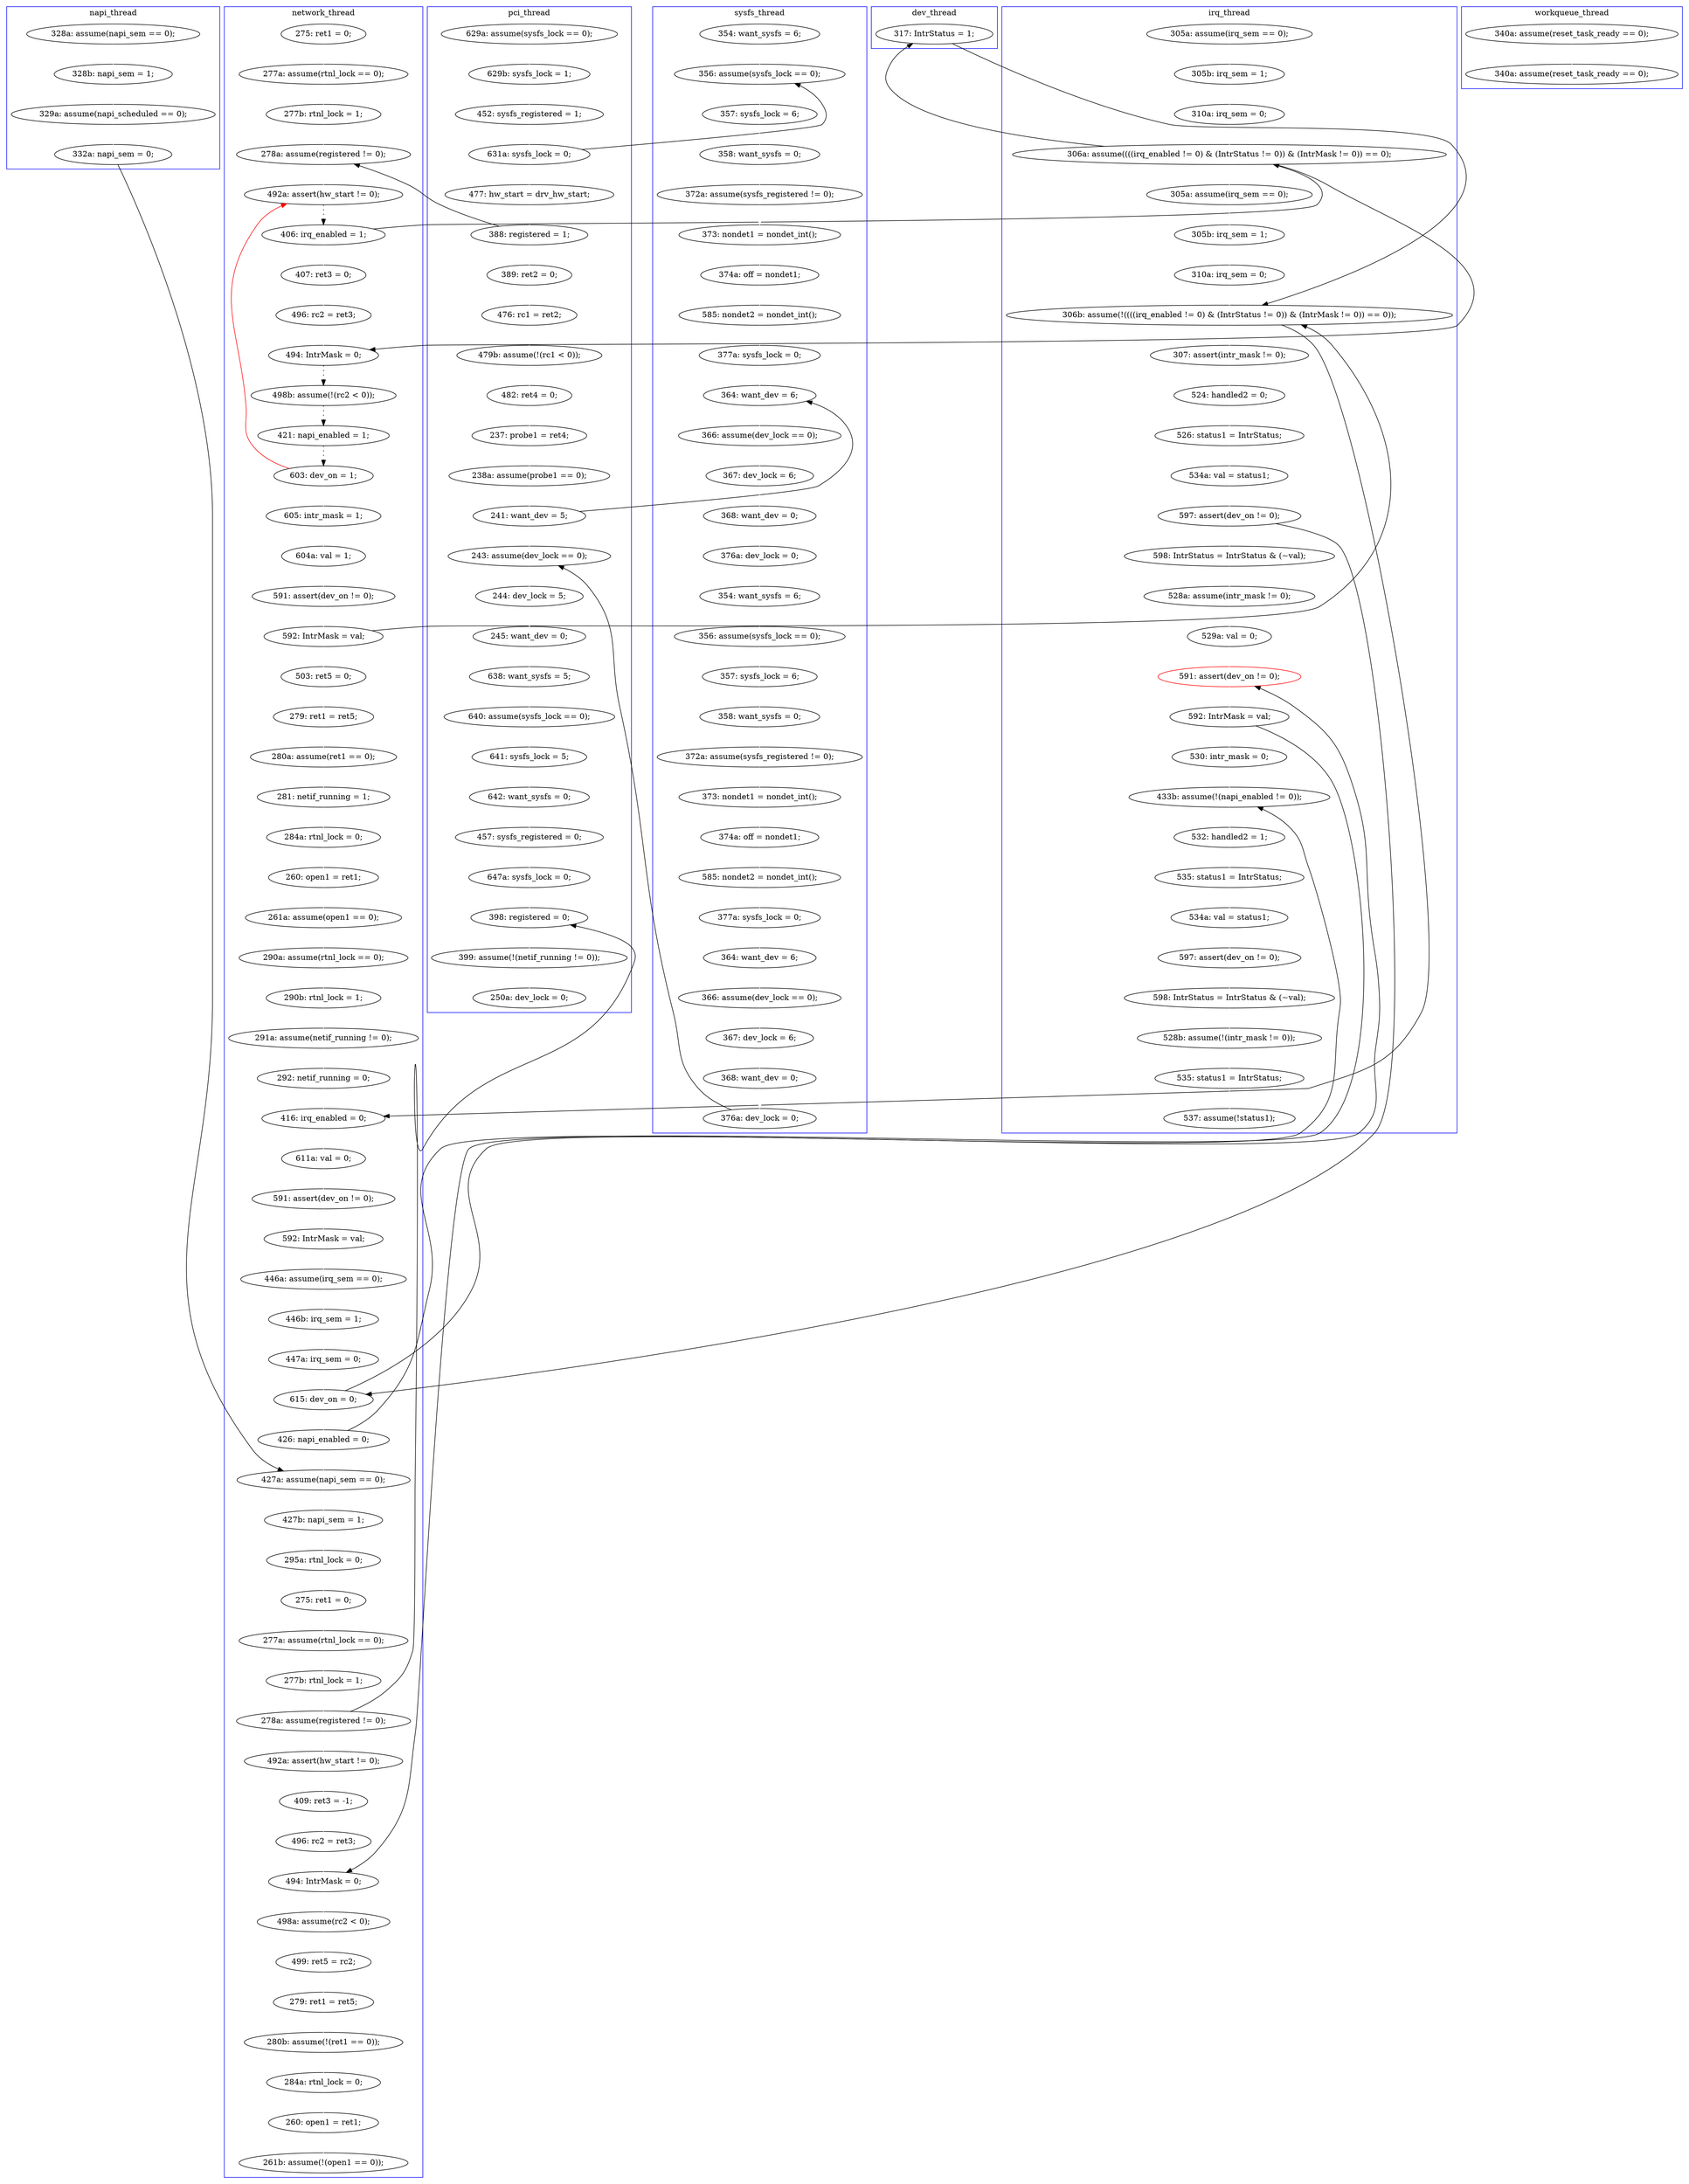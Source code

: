 digraph Counterexample {
	152 -> 154 [color = white, style = solid]
	109 -> 148 [color = black, style = solid, constraint = false]
	303 -> 321 [color = white, style = solid]
	145 -> 147 [color = white, style = solid]
	188 -> 202 [color = white, style = solid]
	54 -> 93 [color = white, style = solid]
	298 -> 305 [color = white, style = solid]
	154 -> 155 [color = white, style = solid]
	257 -> 259 [color = white, style = solid]
	323 -> 333 [color = white, style = solid]
	189 -> 193 [color = white, style = solid]
	36 -> 40 [color = white, style = solid]
	122 -> 123 [color = white, style = solid]
	269 -> 271 [color = white, style = solid]
	50 -> 53 [color = white, style = solid]
	210 -> 212 [color = white, style = solid]
	216 -> 219 [color = white, style = solid]
	170 -> 171 [color = white, style = solid]
	240 -> 283 [color = black, style = solid, constraint = false]
	129 -> 132 [color = white, style = solid]
	220 -> 221 [color = white, style = solid]
	113 -> 114 [color = white, style = solid]
	173 -> 174 [color = white, style = solid]
	127 -> 128 [color = white, style = solid]
	53 -> 54 [color = white, style = solid]
	148 -> 149 [color = white, style = solid]
	47 -> 48 [color = white, style = solid]
	72 -> 73 [color = white, style = solid]
	141 -> 142 [color = white, style = solid]
	245 -> 248 [color = white, style = solid]
	136 -> 137 [color = white, style = solid]
	92 -> 113 [color = black, style = dotted]
	81 -> 82 [color = white, style = solid]
	157 -> 159 [color = white, style = solid]
	248 -> 254 [color = white, style = solid]
	188 -> 189 [color = black, style = solid, constraint = false]
	254 -> 256 [color = white, style = solid]
	118 -> 119 [color = white, style = solid]
	85 -> 87 [color = black, style = solid, constraint = false]
	115 -> 118 [color = white, style = solid]
	301 -> 303 [color = white, style = solid]
	69 -> 196 [color = white, style = solid]
	164 -> 195 [color = white, style = solid]
	209 -> 210 [color = white, style = solid]
	116 -> 136 [color = white, style = solid]
	321 -> 323 [color = white, style = solid]
	93 -> 96 [color = white, style = solid]
	256 -> 257 [color = white, style = solid]
	83 -> 87 [color = white, style = solid]
	240 -> 244 [color = white, style = solid]
	222 -> 233 [color = white, style = solid]
	237 -> 273 [color = black, style = solid, constraint = false]
	296 -> 297 [color = white, style = solid]
	109 -> 234 [color = white, style = solid]
	184 -> 185 [color = white, style = solid]
	66 -> 69 [color = white, style = solid]
	286 -> 291 [color = white, style = solid]
	150 -> 151 [color = white, style = solid]
	273 -> 275 [color = white, style = solid]
	149 -> 150 [color = white, style = solid]
	119 -> 122 [color = white, style = solid]
	140 -> 141 [color = white, style = solid]
	215 -> 229 [color = black, style = solid, constraint = false]
	219 -> 225 [color = white, style = solid]
	212 -> 215 [color = white, style = solid]
	47 -> 59 [color = black, style = solid, constraint = false]
	101 -> 181 [color = white, style = solid]
	171 -> 173 [color = white, style = solid]
	229 -> 240 [color = white, style = solid]
	214 -> 220 [color = white, style = solid]
	215 -> 216 [color = white, style = solid]
	174 -> 189 [color = white, style = solid]
	73 -> 79 [color = white, style = solid]
	224 -> 226 [color = white, style = solid]
	113 -> 74 [color = red, style = solid, constraint = false]
	202 -> 209 [color = white, style = solid]
	196 -> 244 [color = black, style = solid, constraint = false]
	147 -> 148 [color = white, style = solid]
	119 -> 188 [color = black, style = solid, constraint = false]
	81 -> 85 [color = black, style = solid, constraint = false]
	29 -> 32 [color = white, style = solid]
	320 -> 322 [color = white, style = solid]
	291 -> 298 [color = white, style = solid]
	264 -> 269 [color = white, style = solid]
	161 -> 164 [color = white, style = solid]
	235 -> 236 [color = white, style = solid]
	244 -> 245 [color = white, style = solid]
	283 -> 286 [color = white, style = solid]
	278 -> 281 [color = white, style = solid]
	79 -> 85 [color = white, style = solid]
	128 -> 129 [color = white, style = solid]
	42 -> 56 [color = white, style = solid]
	36 -> 136 [color = black, style = solid, constraint = false]
	195 -> 214 [color = white, style = solid]
	309 -> 320 [color = white, style = solid]
	48 -> 50 [color = white, style = solid]
	160 -> 161 [color = white, style = solid]
	151 -> 152 [color = white, style = solid]
	159 -> 160 [color = white, style = solid]
	32 -> 36 [color = white, style = solid]
	56 -> 57 [color = white, style = solid]
	199 -> 223 [color = white, style = solid]
	114 -> 115 [color = white, style = solid]
	28 -> 29 [color = white, style = solid]
	40 -> 47 [color = white, style = solid]
	85 -> 184 [color = white, style = solid]
	96 -> 109 [color = white, style = solid]
	306 -> 309 [color = white, style = solid]
	85 -> 182 [color = black, style = solid, constraint = false]
	225 -> 232 [color = white, style = solid]
	123 -> 126 [color = white, style = solid]
	65 -> 66 [color = white, style = solid]
	259 -> 321 [color = black, style = solid, constraint = false]
	237 -> 242 [color = white, style = solid]
	259 -> 264 [color = white, style = solid]
	87 -> 89 [color = black, style = dotted]
	271 -> 273 [color = white, style = solid]
	156 -> 157 [color = white, style = solid]
	223 -> 224 [color = white, style = solid]
	137 -> 138 [color = white, style = solid]
	138 -> 140 [color = white, style = solid]
	284 -> 287 [color = white, style = solid]
	142 -> 145 [color = white, style = solid]
	242 -> 283 [color = white, style = solid]
	193 -> 198 [color = white, style = solid]
	57 -> 59 [color = white, style = solid]
	132 -> 170 [color = white, style = solid]
	226 -> 229 [color = white, style = solid]
	126 -> 127 [color = white, style = solid]
	233 -> 234 [color = black, style = solid, constraint = false]
	182 -> 188 [color = black, style = solid, constraint = false]
	281 -> 284 [color = white, style = solid]
	275 -> 276 [color = white, style = solid]
	82 -> 83 [color = white, style = solid]
	59 -> 74 [color = white, style = solid]
	276 -> 278 [color = white, style = solid]
	287 -> 290 [color = white, style = solid]
	185 -> 186 [color = white, style = solid]
	74 -> 81 [color = black, style = dotted]
	186 -> 188 [color = white, style = solid]
	234 -> 235 [color = white, style = solid]
	232 -> 237 [color = white, style = solid]
	221 -> 222 [color = white, style = solid]
	198 -> 199 [color = white, style = solid]
	294 -> 295 [color = white, style = solid]
	297 -> 301 [color = white, style = solid]
	295 -> 296 [color = white, style = solid]
	155 -> 156 [color = white, style = solid]
	89 -> 92 [color = black, style = dotted]
	305 -> 306 [color = white, style = solid]
	236 -> 294 [color = white, style = solid]
	229 -> 232 [color = black, style = solid, constraint = false]
	subgraph cluster7 {
		label = dev_thread
		color = blue
		182  [label = "317: IntrStatus = 1;"]
	}
	subgraph cluster5 {
		label = workqueue_thread
		color = blue
		101  [label = "340a: assume(reset_task_ready == 0);"]
		181  [label = "340a: assume(reset_task_ready == 0);"]
	}
	subgraph cluster3 {
		label = irq_thread
		color = blue
		309  [label = "528b: assume(!(intr_mask != 0));"]
		216  [label = "598: IntrStatus = IntrStatus & (~val);"]
		215  [label = "597: assert(dev_on != 0);"]
		219  [label = "528a: assume(intr_mask != 0);"]
		305  [label = "597: assert(dev_on != 0);"]
		72  [label = "305a: assume(irq_sem == 0);"]
		212  [label = "534a: val = status1;"]
		237  [label = "592: IntrMask = val;"]
		79  [label = "310a: irq_sem = 0;"]
		185  [label = "305b: irq_sem = 1;"]
		202  [label = "307: assert(intr_mask != 0);"]
		209  [label = "524: handled2 = 0;"]
		306  [label = "598: IntrStatus = IntrStatus & (~val);"]
		186  [label = "310a: irq_sem = 0;"]
		73  [label = "305b: irq_sem = 1;"]
		283  [label = "433b: assume(!(napi_enabled != 0));"]
		210  [label = "526: status1 = IntrStatus;"]
		232  [label = "591: assert(dev_on != 0);", color = red]
		85  [label = "306a: assume((((irq_enabled != 0) & (IntrStatus != 0)) & (IntrMask != 0)) == 0);"]
		225  [label = "529a: val = 0;"]
		242  [label = "530: intr_mask = 0;"]
		322  [label = "537: assume(!status1);"]
		184  [label = "305a: assume(irq_sem == 0);"]
		320  [label = "535: status1 = IntrStatus;"]
		298  [label = "534a: val = status1;"]
		286  [label = "532: handled2 = 1;"]
		291  [label = "535: status1 = IntrStatus;"]
		188  [label = "306b: assume(!((((irq_enabled != 0) & (IntrStatus != 0)) & (IntrMask != 0)) == 0));"]
	}
	subgraph cluster4 {
		label = napi_thread
		color = blue
		65  [label = "328a: assume(napi_sem == 0);"]
		196  [label = "332a: napi_sem = 0;"]
		66  [label = "328b: napi_sem = 1;"]
		69  [label = "329a: assume(napi_scheduled == 0);"]
	}
	subgraph cluster6 {
		label = sysfs_thread
		color = blue
		157  [label = "358: want_sysfs = 0;"]
		148  [label = "364: want_dev = 6;"]
		138  [label = "358: want_sysfs = 0;"]
		154  [label = "354: want_sysfs = 6;"]
		151  [label = "368: want_dev = 0;"]
		140  [label = "372a: assume(sysfs_registered != 0);"]
		141  [label = "373: nondet1 = nondet_int();"]
		164  [label = "585: nondet2 = nondet_int();"]
		142  [label = "374a: off = nondet1;"]
		233  [label = "376a: dev_lock = 0;"]
		150  [label = "367: dev_lock = 6;"]
		161  [label = "374a: off = nondet1;"]
		155  [label = "356: assume(sysfs_lock == 0);"]
		221  [label = "367: dev_lock = 6;"]
		145  [label = "585: nondet2 = nondet_int();"]
		149  [label = "366: assume(dev_lock == 0);"]
		137  [label = "357: sysfs_lock = 6;"]
		159  [label = "372a: assume(sysfs_registered != 0);"]
		147  [label = "377a: sysfs_lock = 0;"]
		160  [label = "373: nondet1 = nondet_int();"]
		152  [label = "376a: dev_lock = 0;"]
		156  [label = "357: sysfs_lock = 6;"]
		136  [label = "356: assume(sysfs_lock == 0);"]
		222  [label = "368: want_dev = 0;"]
		214  [label = "364: want_dev = 6;"]
		195  [label = "377a: sysfs_lock = 0;"]
		116  [label = "354: want_sysfs = 6;"]
		220  [label = "366: assume(dev_lock == 0);"]
	}
	subgraph cluster2 {
		label = network_thread
		color = blue
		264  [label = "492a: assert(hw_start != 0);"]
		189  [label = "416: irq_enabled = 0;"]
		129  [label = "260: open1 = ret1;"]
		278  [label = "279: ret1 = ret5;"]
		290  [label = "261b: assume(!(open1 == 0));"]
		224  [label = "446b: irq_sem = 1;"]
		81  [label = "406: irq_enabled = 1;"]
		276  [label = "499: ret5 = rc2;"]
		83  [label = "496: rc2 = ret3;"]
		244  [label = "427a: assume(napi_sem == 0);"]
		284  [label = "284a: rtnl_lock = 0;"]
		281  [label = "280b: assume(!(ret1 == 0));"]
		57  [label = "277b: rtnl_lock = 1;"]
		59  [label = "278a: assume(registered != 0);"]
		87  [label = "494: IntrMask = 0;"]
		173  [label = "291a: assume(netif_running != 0);"]
		273  [label = "494: IntrMask = 0;"]
		256  [label = "277a: assume(rtnl_lock == 0);"]
		199  [label = "592: IntrMask = val;"]
		226  [label = "447a: irq_sem = 0;"]
		259  [label = "278a: assume(registered != 0);"]
		257  [label = "277b: rtnl_lock = 1;"]
		223  [label = "446a: assume(irq_sem == 0);"]
		115  [label = "604a: val = 1;"]
		113  [label = "603: dev_on = 1;"]
		122  [label = "503: ret5 = 0;"]
		128  [label = "284a: rtnl_lock = 0;"]
		248  [label = "295a: rtnl_lock = 0;"]
		170  [label = "290a: assume(rtnl_lock == 0);"]
		119  [label = "592: IntrMask = val;"]
		269  [label = "409: ret3 = -1;"]
		229  [label = "615: dev_on = 0;"]
		127  [label = "281: netif_running = 1;"]
		56  [label = "277a: assume(rtnl_lock == 0);"]
		240  [label = "426: napi_enabled = 0;"]
		287  [label = "260: open1 = ret1;"]
		82  [label = "407: ret3 = 0;"]
		92  [label = "421: napi_enabled = 1;"]
		123  [label = "279: ret1 = ret5;"]
		193  [label = "611a: val = 0;"]
		198  [label = "591: assert(dev_on != 0);"]
		42  [label = "275: ret1 = 0;"]
		174  [label = "292: netif_running = 0;"]
		74  [label = "492a: assert(hw_start != 0);"]
		118  [label = "591: assert(dev_on != 0);"]
		271  [label = "496: rc2 = ret3;"]
		171  [label = "290b: rtnl_lock = 1;"]
		126  [label = "280a: assume(ret1 == 0);"]
		275  [label = "498a: assume(rc2 < 0);"]
		254  [label = "275: ret1 = 0;"]
		89  [label = "498b: assume(!(rc2 < 0));"]
		245  [label = "427b: napi_sem = 1;"]
		114  [label = "605: intr_mask = 1;"]
		132  [label = "261a: assume(open1 == 0);"]
	}
	subgraph cluster1 {
		label = pci_thread
		color = blue
		234  [label = "243: assume(dev_lock == 0);"]
		96  [label = "238a: assume(probe1 == 0);"]
		297  [label = "642: want_sysfs = 0;"]
		295  [label = "640: assume(sysfs_lock == 0);"]
		294  [label = "638: want_sysfs = 5;"]
		109  [label = "241: want_dev = 5;"]
		54  [label = "482: ret4 = 0;"]
		321  [label = "398: registered = 0;"]
		303  [label = "647a: sysfs_lock = 0;"]
		93  [label = "237: probe1 = ret4;"]
		296  [label = "641: sysfs_lock = 5;"]
		48  [label = "389: ret2 = 0;"]
		28  [label = "629a: assume(sysfs_lock == 0);"]
		32  [label = "452: sysfs_registered = 1;"]
		47  [label = "388: registered = 1;"]
		333  [label = "250a: dev_lock = 0;"]
		36  [label = "631a: sysfs_lock = 0;"]
		53  [label = "479b: assume(!(rc1 < 0));"]
		235  [label = "244: dev_lock = 5;"]
		236  [label = "245: want_dev = 0;"]
		29  [label = "629b: sysfs_lock = 1;"]
		40  [label = "477: hw_start = drv_hw_start;"]
		301  [label = "457: sysfs_registered = 0;"]
		50  [label = "476: rc1 = ret2;"]
		323  [label = "399: assume(!(netif_running != 0));"]
	}
}